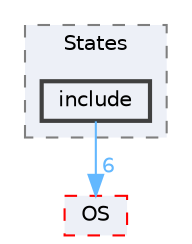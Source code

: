 digraph "src/States/include"
{
 // LATEX_PDF_SIZE
  bgcolor="transparent";
  edge [fontname=Helvetica,fontsize=10,labelfontname=Helvetica,labelfontsize=10];
  node [fontname=Helvetica,fontsize=10,shape=box,height=0.2,width=0.4];
  compound=true
  subgraph clusterdir_418f1c0c7a7af3f93e93ef60c934c206 {
    graph [ bgcolor="#edf0f7", pencolor="grey50", label="States", fontname=Helvetica,fontsize=10 style="filled,dashed", URL="dir_418f1c0c7a7af3f93e93ef60c934c206.html",tooltip=""]
  dir_343d71e2e7bcc7ac58105c144231f9ab [label="include", fillcolor="#edf0f7", color="grey25", style="filled,bold", URL="dir_343d71e2e7bcc7ac58105c144231f9ab.html",tooltip=""];
  }
  dir_54f5ad4811a0c3ecf9d1d7b037b5d3a4 [label="OS", fillcolor="#edf0f7", color="red", style="filled,dashed", URL="dir_54f5ad4811a0c3ecf9d1d7b037b5d3a4.html",tooltip=""];
  dir_343d71e2e7bcc7ac58105c144231f9ab->dir_54f5ad4811a0c3ecf9d1d7b037b5d3a4 [headlabel="6", labeldistance=1.5 headhref="dir_000001_000003.html" href="dir_000001_000003.html" color="steelblue1" fontcolor="steelblue1"];
}
